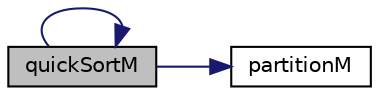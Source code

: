 digraph "quickSortM"
{
 // LATEX_PDF_SIZE
  edge [fontname="Helvetica",fontsize="10",labelfontname="Helvetica",labelfontsize="10"];
  node [fontname="Helvetica",fontsize="10",shape=record];
  rankdir="LR";
  Node1 [label="quickSortM",height=0.2,width=0.4,color="black", fillcolor="grey75", style="filled", fontcolor="black",tooltip=" "];
  Node1 -> Node2 [color="midnightblue",fontsize="10",style="solid",fontname="Helvetica"];
  Node2 [label="partitionM",height=0.2,width=0.4,color="black", fillcolor="white", style="filled",URL="$util_8c.html#a92a9d6608516a1c33cb3eaa1f94ee311",tooltip=" "];
  Node1 -> Node1 [color="midnightblue",fontsize="10",style="solid",fontname="Helvetica"];
}
